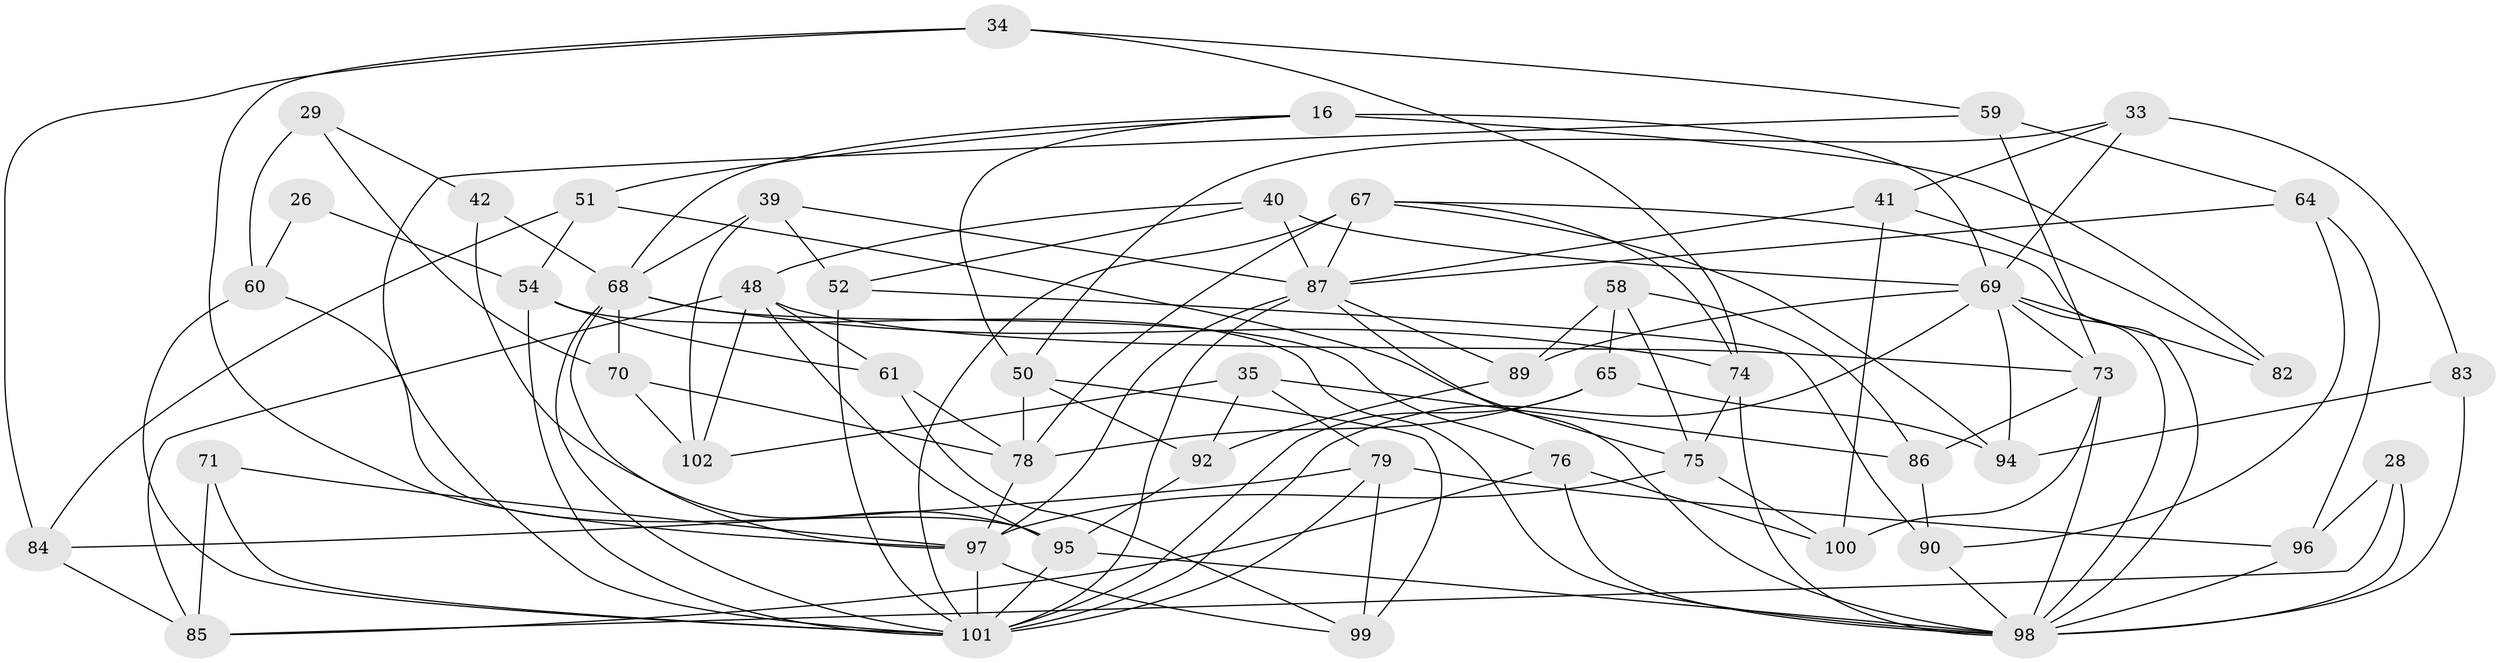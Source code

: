 // original degree distribution, {4: 1.0}
// Generated by graph-tools (version 1.1) at 2025/56/03/09/25 04:56:53]
// undirected, 51 vertices, 124 edges
graph export_dot {
graph [start="1"]
  node [color=gray90,style=filled];
  16 [super="+5"];
  26;
  28;
  29;
  33;
  34;
  35;
  39;
  40 [super="+12"];
  41;
  42;
  48 [super="+3+4"];
  50 [super="+1"];
  51;
  52;
  54 [super="+22"];
  58;
  59;
  60 [super="+47"];
  61;
  64;
  65;
  67 [super="+30+32"];
  68 [super="+31+37"];
  69 [super="+17+62"];
  70;
  71;
  73 [super="+23"];
  74 [super="+72"];
  75 [super="+49"];
  76;
  78 [super="+77+24"];
  79 [super="+53+45"];
  82;
  83;
  84;
  85 [super="+14"];
  86;
  87 [super="+66"];
  89;
  90;
  92;
  94;
  95 [super="+91+93"];
  96 [super="+13"];
  97 [super="+10+43"];
  98 [super="+44+81"];
  99;
  100;
  101 [super="+7+80+88"];
  102;
  16 -- 82 [weight=2];
  16 -- 51;
  16 -- 50;
  16 -- 69;
  16 -- 68;
  26 -- 60 [weight=2];
  26 -- 54 [weight=2];
  28 -- 96 [weight=2];
  28 -- 85;
  28 -- 98;
  29 -- 70;
  29 -- 60 [weight=2];
  29 -- 42;
  33 -- 50;
  33 -- 41;
  33 -- 83;
  33 -- 69;
  34 -- 84;
  34 -- 74;
  34 -- 59;
  34 -- 97;
  35 -- 102;
  35 -- 92;
  35 -- 86;
  35 -- 79;
  39 -- 52;
  39 -- 102;
  39 -- 87;
  39 -- 68;
  40 -- 52;
  40 -- 48;
  40 -- 69 [weight=3];
  40 -- 87;
  41 -- 82;
  41 -- 100;
  41 -- 87;
  42 -- 68;
  42 -- 95 [weight=2];
  48 -- 102;
  48 -- 85;
  48 -- 73;
  48 -- 61;
  48 -- 95 [weight=3];
  50 -- 78 [weight=2];
  50 -- 99;
  50 -- 92;
  51 -- 84;
  51 -- 75;
  51 -- 54;
  52 -- 90;
  52 -- 101;
  54 -- 61;
  54 -- 101;
  54 -- 98;
  58 -- 75;
  58 -- 86;
  58 -- 65;
  58 -- 89;
  59 -- 64;
  59 -- 73;
  59 -- 101;
  60 -- 101;
  60 -- 95;
  61 -- 99;
  61 -- 78;
  64 -- 90;
  64 -- 87;
  64 -- 96;
  65 -- 78;
  65 -- 94;
  65 -- 101;
  67 -- 94;
  67 -- 101 [weight=3];
  67 -- 98;
  67 -- 78;
  67 -- 74;
  67 -- 87;
  68 -- 76;
  68 -- 101;
  68 -- 97;
  68 -- 74;
  68 -- 70;
  69 -- 89;
  69 -- 94;
  69 -- 82;
  69 -- 98;
  69 -- 73;
  69 -- 101 [weight=2];
  70 -- 102;
  70 -- 78;
  71 -- 97;
  71 -- 85 [weight=2];
  71 -- 101;
  73 -- 86;
  73 -- 98;
  73 -- 100;
  74 -- 98 [weight=2];
  74 -- 75;
  75 -- 97 [weight=2];
  75 -- 100;
  76 -- 85;
  76 -- 100;
  76 -- 98;
  78 -- 97 [weight=2];
  79 -- 99;
  79 -- 101 [weight=4];
  79 -- 84;
  79 -- 96;
  83 -- 94;
  83 -- 98 [weight=2];
  84 -- 85;
  86 -- 90;
  87 -- 97 [weight=3];
  87 -- 98 [weight=2];
  87 -- 89;
  87 -- 101;
  89 -- 92;
  90 -- 98;
  92 -- 95;
  95 -- 101 [weight=2];
  95 -- 98;
  96 -- 98 [weight=2];
  97 -- 101 [weight=3];
  97 -- 99;
}
